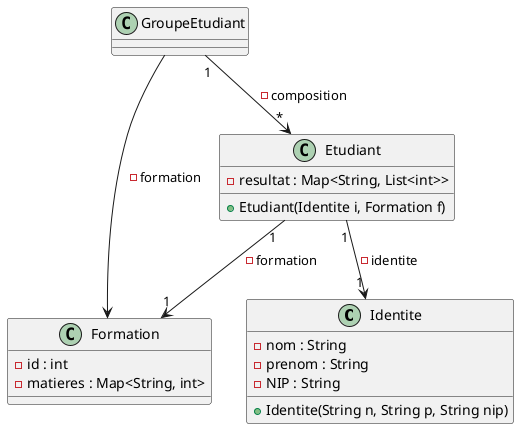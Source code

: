 @startuml
'https://plantuml.com/sequence-diagram

class Identite {
   -nom : String
   -prenom : String
   -NIP : String
   +Identite(String n, String p, String nip)
}

class Formation{
    -id : int
    -matieres : Map<String, int>
}

class Etudiant{
    -resultat : Map<String, List<int>>
    +Etudiant(Identite i, Formation f)
}

class GroupeEtudiant{
}

Etudiant "1" --> "1" Identite : -identite
Etudiant "1" --> "1" Formation : -formation
GroupeEtudiant "1" --> "*" Etudiant : -composition
GroupeEtudiant --> Formation :-formation
@enduml